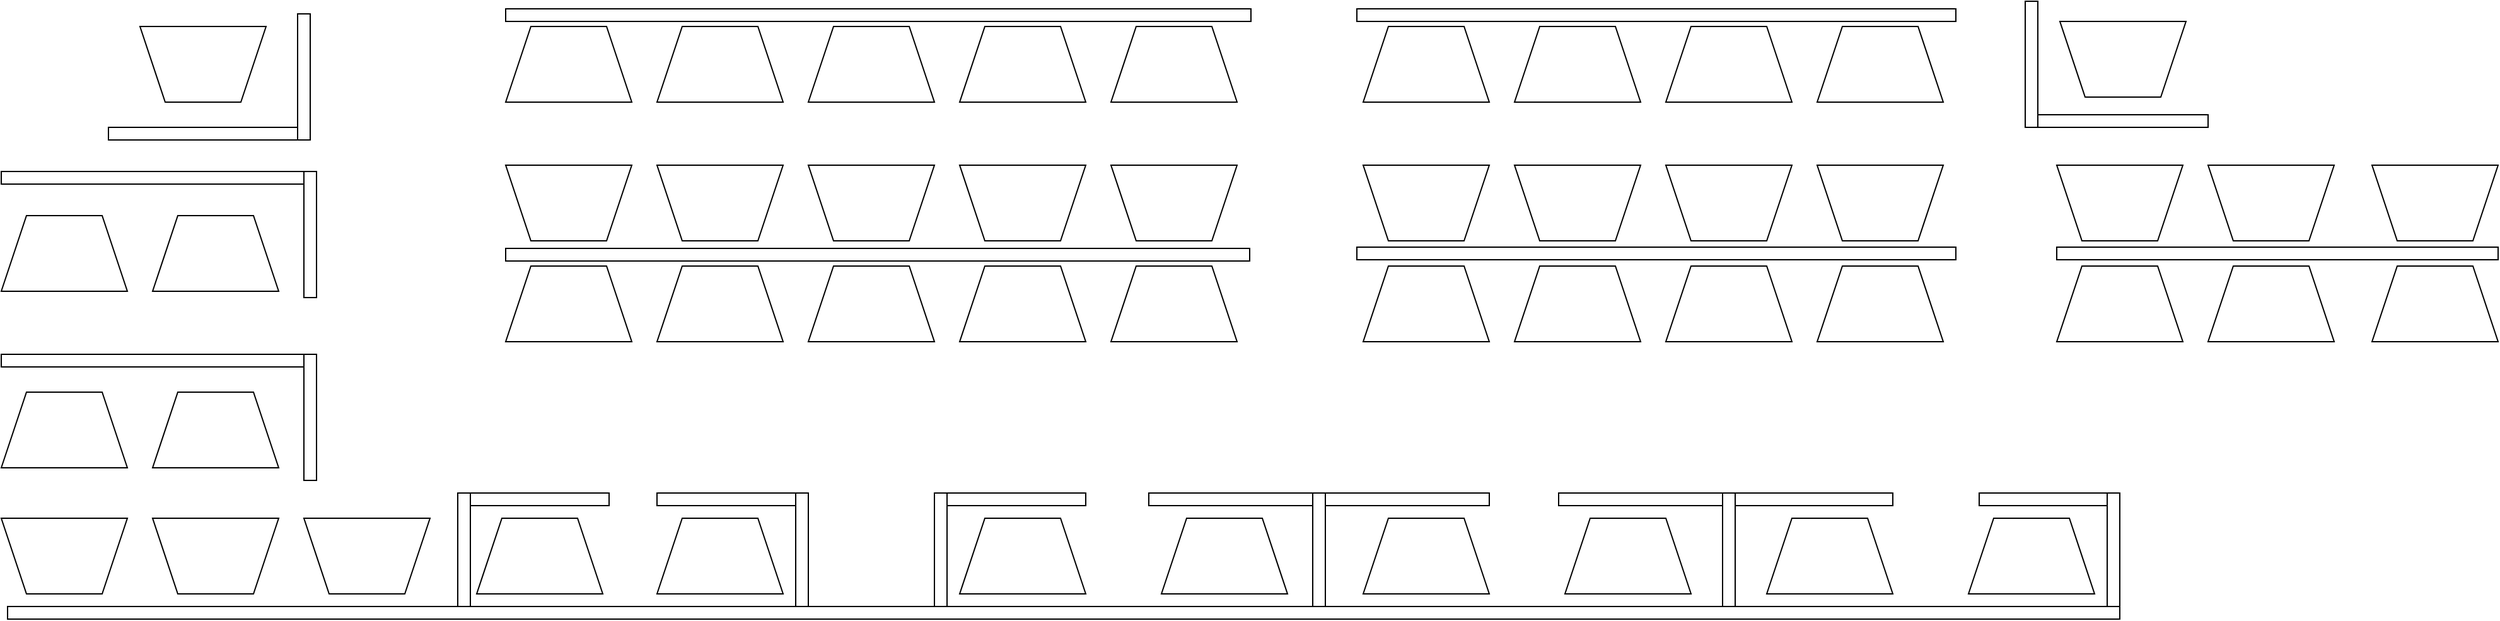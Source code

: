 <mxfile version="12.2.2" type="github" pages="1"><diagram id="UU16xFGlYekMvn4aixaY" name="Page-1"><mxGraphModel dx="2847" dy="964" grid="1" gridSize="10" guides="1" tooltips="1" connect="1" arrows="1" fold="1" page="1" pageScale="1" pageWidth="1169" pageHeight="827" math="0" shadow="0"><root><mxCell id="0"/><mxCell id="1" parent="0"/><mxCell id="57tICekwnjl2I0n6BF8x-1" value="" style="shape=trapezoid;perimeter=trapezoidPerimeter;whiteSpace=wrap;html=1;direction=west;" vertex="1" parent="1"><mxGeometry x="-1040" y="520" width="100" height="60" as="geometry"/></mxCell><mxCell id="57tICekwnjl2I0n6BF8x-2" value="" style="shape=trapezoid;perimeter=trapezoidPerimeter;whiteSpace=wrap;html=1;direction=west;" vertex="1" parent="1"><mxGeometry x="-920" y="520" width="100" height="60" as="geometry"/></mxCell><mxCell id="57tICekwnjl2I0n6BF8x-3" value="" style="shape=trapezoid;perimeter=trapezoidPerimeter;whiteSpace=wrap;html=1;direction=west;" vertex="1" parent="1"><mxGeometry x="-800" y="520" width="100" height="60" as="geometry"/></mxCell><mxCell id="57tICekwnjl2I0n6BF8x-4" value="" style="shape=trapezoid;perimeter=trapezoidPerimeter;whiteSpace=wrap;html=1;direction=east;" vertex="1" parent="1"><mxGeometry x="-1040" y="420" width="100" height="60" as="geometry"/></mxCell><mxCell id="57tICekwnjl2I0n6BF8x-5" value="" style="shape=trapezoid;perimeter=trapezoidPerimeter;whiteSpace=wrap;html=1;direction=east;" vertex="1" parent="1"><mxGeometry x="-920" y="420" width="100" height="60" as="geometry"/></mxCell><mxCell id="57tICekwnjl2I0n6BF8x-7" value="" style="shape=trapezoid;perimeter=trapezoidPerimeter;whiteSpace=wrap;html=1;direction=east;" vertex="1" parent="1"><mxGeometry x="-663" y="520" width="100" height="60" as="geometry"/></mxCell><mxCell id="57tICekwnjl2I0n6BF8x-8" value="" style="shape=trapezoid;perimeter=trapezoidPerimeter;whiteSpace=wrap;html=1;direction=east;" vertex="1" parent="1"><mxGeometry x="-520" y="520" width="100" height="60" as="geometry"/></mxCell><mxCell id="57tICekwnjl2I0n6BF8x-9" value="" style="shape=trapezoid;perimeter=trapezoidPerimeter;whiteSpace=wrap;html=1;direction=east;" vertex="1" parent="1"><mxGeometry x="-280" y="520" width="100" height="60" as="geometry"/></mxCell><mxCell id="57tICekwnjl2I0n6BF8x-10" value="" style="shape=trapezoid;perimeter=trapezoidPerimeter;whiteSpace=wrap;html=1;direction=east;" vertex="1" parent="1"><mxGeometry x="-120" y="520" width="100" height="60" as="geometry"/></mxCell><mxCell id="57tICekwnjl2I0n6BF8x-11" value="" style="shape=trapezoid;perimeter=trapezoidPerimeter;whiteSpace=wrap;html=1;direction=east;" vertex="1" parent="1"><mxGeometry x="40" y="520" width="100" height="60" as="geometry"/></mxCell><mxCell id="57tICekwnjl2I0n6BF8x-12" value="" style="shape=trapezoid;perimeter=trapezoidPerimeter;whiteSpace=wrap;html=1;direction=east;" vertex="1" parent="1"><mxGeometry x="200" y="520" width="100" height="60" as="geometry"/></mxCell><mxCell id="57tICekwnjl2I0n6BF8x-13" value="" style="shape=trapezoid;perimeter=trapezoidPerimeter;whiteSpace=wrap;html=1;direction=east;" vertex="1" parent="1"><mxGeometry x="360" y="520" width="100" height="60" as="geometry"/></mxCell><mxCell id="57tICekwnjl2I0n6BF8x-14" value="" style="shape=trapezoid;perimeter=trapezoidPerimeter;whiteSpace=wrap;html=1;direction=east;" vertex="1" parent="1"><mxGeometry x="520" y="520" width="100" height="60" as="geometry"/></mxCell><mxCell id="57tICekwnjl2I0n6BF8x-15" value="" style="shape=trapezoid;perimeter=trapezoidPerimeter;whiteSpace=wrap;html=1;direction=east;" vertex="1" parent="1"><mxGeometry x="-1040" y="280" width="100" height="60" as="geometry"/></mxCell><mxCell id="57tICekwnjl2I0n6BF8x-16" value="" style="shape=trapezoid;perimeter=trapezoidPerimeter;whiteSpace=wrap;html=1;direction=east;" vertex="1" parent="1"><mxGeometry x="-920" y="280" width="100" height="60" as="geometry"/></mxCell><mxCell id="57tICekwnjl2I0n6BF8x-17" value="" style="shape=trapezoid;perimeter=trapezoidPerimeter;whiteSpace=wrap;html=1;direction=west;" vertex="1" parent="1"><mxGeometry x="-930" y="130" width="100" height="60" as="geometry"/></mxCell><mxCell id="57tICekwnjl2I0n6BF8x-19" value="" style="shape=trapezoid;perimeter=trapezoidPerimeter;whiteSpace=wrap;html=1;direction=east;" vertex="1" parent="1"><mxGeometry x="-640" y="320" width="100" height="60" as="geometry"/></mxCell><mxCell id="57tICekwnjl2I0n6BF8x-20" value="" style="shape=trapezoid;perimeter=trapezoidPerimeter;whiteSpace=wrap;html=1;direction=east;" vertex="1" parent="1"><mxGeometry x="-520" y="320" width="100" height="60" as="geometry"/></mxCell><mxCell id="57tICekwnjl2I0n6BF8x-21" value="" style="shape=trapezoid;perimeter=trapezoidPerimeter;whiteSpace=wrap;html=1;direction=east;" vertex="1" parent="1"><mxGeometry x="-400" y="320" width="100" height="60" as="geometry"/></mxCell><mxCell id="57tICekwnjl2I0n6BF8x-22" value="" style="shape=trapezoid;perimeter=trapezoidPerimeter;whiteSpace=wrap;html=1;direction=east;" vertex="1" parent="1"><mxGeometry x="-280" y="320" width="100" height="60" as="geometry"/></mxCell><mxCell id="57tICekwnjl2I0n6BF8x-23" value="" style="shape=trapezoid;perimeter=trapezoidPerimeter;whiteSpace=wrap;html=1;direction=east;" vertex="1" parent="1"><mxGeometry x="-160" y="320" width="100" height="60" as="geometry"/></mxCell><mxCell id="57tICekwnjl2I0n6BF8x-24" value="" style="shape=trapezoid;perimeter=trapezoidPerimeter;whiteSpace=wrap;html=1;direction=east;" vertex="1" parent="1"><mxGeometry x="-640" y="130" width="100" height="60" as="geometry"/></mxCell><mxCell id="57tICekwnjl2I0n6BF8x-25" value="" style="shape=trapezoid;perimeter=trapezoidPerimeter;whiteSpace=wrap;html=1;direction=east;" vertex="1" parent="1"><mxGeometry x="-520" y="130" width="100" height="60" as="geometry"/></mxCell><mxCell id="57tICekwnjl2I0n6BF8x-26" value="" style="shape=trapezoid;perimeter=trapezoidPerimeter;whiteSpace=wrap;html=1;direction=east;" vertex="1" parent="1"><mxGeometry x="-400" y="130" width="100" height="60" as="geometry"/></mxCell><mxCell id="57tICekwnjl2I0n6BF8x-27" value="" style="shape=trapezoid;perimeter=trapezoidPerimeter;whiteSpace=wrap;html=1;direction=east;" vertex="1" parent="1"><mxGeometry x="-280" y="130" width="100" height="60" as="geometry"/></mxCell><mxCell id="57tICekwnjl2I0n6BF8x-28" value="" style="shape=trapezoid;perimeter=trapezoidPerimeter;whiteSpace=wrap;html=1;direction=east;" vertex="1" parent="1"><mxGeometry x="-160" y="130" width="100" height="60" as="geometry"/></mxCell><mxCell id="57tICekwnjl2I0n6BF8x-29" value="" style="shape=trapezoid;perimeter=trapezoidPerimeter;whiteSpace=wrap;html=1;direction=west;" vertex="1" parent="1"><mxGeometry x="-640" y="240" width="100" height="60" as="geometry"/></mxCell><mxCell id="57tICekwnjl2I0n6BF8x-30" value="" style="shape=trapezoid;perimeter=trapezoidPerimeter;whiteSpace=wrap;html=1;direction=west;" vertex="1" parent="1"><mxGeometry x="-520" y="240" width="100" height="60" as="geometry"/></mxCell><mxCell id="57tICekwnjl2I0n6BF8x-31" value="" style="shape=trapezoid;perimeter=trapezoidPerimeter;whiteSpace=wrap;html=1;direction=west;" vertex="1" parent="1"><mxGeometry x="-400" y="240" width="100" height="60" as="geometry"/></mxCell><mxCell id="57tICekwnjl2I0n6BF8x-32" value="" style="shape=trapezoid;perimeter=trapezoidPerimeter;whiteSpace=wrap;html=1;direction=west;" vertex="1" parent="1"><mxGeometry x="-280" y="240" width="100" height="60" as="geometry"/></mxCell><mxCell id="57tICekwnjl2I0n6BF8x-33" value="" style="shape=trapezoid;perimeter=trapezoidPerimeter;whiteSpace=wrap;html=1;direction=west;" vertex="1" parent="1"><mxGeometry x="-160" y="240" width="100" height="60" as="geometry"/></mxCell><mxCell id="57tICekwnjl2I0n6BF8x-34" value="" style="shape=trapezoid;perimeter=trapezoidPerimeter;whiteSpace=wrap;html=1;direction=east;" vertex="1" parent="1"><mxGeometry x="40" y="320" width="100" height="60" as="geometry"/></mxCell><mxCell id="57tICekwnjl2I0n6BF8x-35" value="" style="shape=trapezoid;perimeter=trapezoidPerimeter;whiteSpace=wrap;html=1;direction=east;" vertex="1" parent="1"><mxGeometry x="160" y="320" width="100" height="60" as="geometry"/></mxCell><mxCell id="57tICekwnjl2I0n6BF8x-36" value="" style="shape=trapezoid;perimeter=trapezoidPerimeter;whiteSpace=wrap;html=1;direction=east;" vertex="1" parent="1"><mxGeometry x="280" y="320" width="100" height="60" as="geometry"/></mxCell><mxCell id="57tICekwnjl2I0n6BF8x-37" value="" style="shape=trapezoid;perimeter=trapezoidPerimeter;whiteSpace=wrap;html=1;direction=east;" vertex="1" parent="1"><mxGeometry x="400" y="320" width="100" height="60" as="geometry"/></mxCell><mxCell id="57tICekwnjl2I0n6BF8x-38" value="" style="shape=trapezoid;perimeter=trapezoidPerimeter;whiteSpace=wrap;html=1;direction=east;" vertex="1" parent="1"><mxGeometry x="590" y="320" width="100" height="60" as="geometry"/></mxCell><mxCell id="57tICekwnjl2I0n6BF8x-39" value="" style="shape=trapezoid;perimeter=trapezoidPerimeter;whiteSpace=wrap;html=1;direction=east;" vertex="1" parent="1"><mxGeometry x="40" y="130" width="100" height="60" as="geometry"/></mxCell><mxCell id="57tICekwnjl2I0n6BF8x-40" value="" style="shape=trapezoid;perimeter=trapezoidPerimeter;whiteSpace=wrap;html=1;direction=east;" vertex="1" parent="1"><mxGeometry x="160" y="130" width="100" height="60" as="geometry"/></mxCell><mxCell id="57tICekwnjl2I0n6BF8x-41" value="" style="shape=trapezoid;perimeter=trapezoidPerimeter;whiteSpace=wrap;html=1;direction=east;" vertex="1" parent="1"><mxGeometry x="280" y="130" width="100" height="60" as="geometry"/></mxCell><mxCell id="57tICekwnjl2I0n6BF8x-42" value="" style="shape=trapezoid;perimeter=trapezoidPerimeter;whiteSpace=wrap;html=1;direction=east;" vertex="1" parent="1"><mxGeometry x="400" y="130" width="100" height="60" as="geometry"/></mxCell><mxCell id="57tICekwnjl2I0n6BF8x-43" value="" style="shape=trapezoid;perimeter=trapezoidPerimeter;whiteSpace=wrap;html=1;direction=west;" vertex="1" parent="1"><mxGeometry x="592.5" y="126" width="100" height="60" as="geometry"/></mxCell><mxCell id="57tICekwnjl2I0n6BF8x-44" value="" style="shape=trapezoid;perimeter=trapezoidPerimeter;whiteSpace=wrap;html=1;direction=west;" vertex="1" parent="1"><mxGeometry x="40" y="240" width="100" height="60" as="geometry"/></mxCell><mxCell id="57tICekwnjl2I0n6BF8x-45" value="" style="shape=trapezoid;perimeter=trapezoidPerimeter;whiteSpace=wrap;html=1;direction=west;" vertex="1" parent="1"><mxGeometry x="160" y="240" width="100" height="60" as="geometry"/></mxCell><mxCell id="57tICekwnjl2I0n6BF8x-46" value="" style="shape=trapezoid;perimeter=trapezoidPerimeter;whiteSpace=wrap;html=1;direction=west;" vertex="1" parent="1"><mxGeometry x="280" y="240" width="100" height="60" as="geometry"/></mxCell><mxCell id="57tICekwnjl2I0n6BF8x-47" value="" style="shape=trapezoid;perimeter=trapezoidPerimeter;whiteSpace=wrap;html=1;direction=west;" vertex="1" parent="1"><mxGeometry x="400" y="240" width="100" height="60" as="geometry"/></mxCell><mxCell id="57tICekwnjl2I0n6BF8x-48" value="" style="shape=trapezoid;perimeter=trapezoidPerimeter;whiteSpace=wrap;html=1;direction=west;" vertex="1" parent="1"><mxGeometry x="590" y="240" width="100" height="60" as="geometry"/></mxCell><mxCell id="57tICekwnjl2I0n6BF8x-49" value="" style="shape=trapezoid;perimeter=trapezoidPerimeter;whiteSpace=wrap;html=1;direction=east;" vertex="1" parent="1"><mxGeometry x="710" y="320" width="100" height="60" as="geometry"/></mxCell><mxCell id="57tICekwnjl2I0n6BF8x-51" value="" style="shape=trapezoid;perimeter=trapezoidPerimeter;whiteSpace=wrap;html=1;direction=west;" vertex="1" parent="1"><mxGeometry x="710" y="240" width="100" height="60" as="geometry"/></mxCell><mxCell id="57tICekwnjl2I0n6BF8x-52" value="" style="shape=trapezoid;perimeter=trapezoidPerimeter;whiteSpace=wrap;html=1;direction=east;" vertex="1" parent="1"><mxGeometry x="840" y="320" width="100" height="60" as="geometry"/></mxCell><mxCell id="57tICekwnjl2I0n6BF8x-53" value="" style="shape=trapezoid;perimeter=trapezoidPerimeter;whiteSpace=wrap;html=1;direction=west;" vertex="1" parent="1"><mxGeometry x="840" y="240" width="100" height="60" as="geometry"/></mxCell><mxCell id="57tICekwnjl2I0n6BF8x-56" value="" style="rounded=0;whiteSpace=wrap;html=1;" vertex="1" parent="1"><mxGeometry x="-955" y="210" width="150" height="10" as="geometry"/></mxCell><mxCell id="57tICekwnjl2I0n6BF8x-57" value="" style="rounded=0;whiteSpace=wrap;html=1;" vertex="1" parent="1"><mxGeometry x="-1040" y="245" width="240" height="10" as="geometry"/></mxCell><mxCell id="57tICekwnjl2I0n6BF8x-58" value="" style="rounded=0;whiteSpace=wrap;html=1;" vertex="1" parent="1"><mxGeometry x="-1040" y="390" width="240" height="10" as="geometry"/></mxCell><mxCell id="57tICekwnjl2I0n6BF8x-59" value="" style="rounded=0;whiteSpace=wrap;html=1;" vertex="1" parent="1"><mxGeometry x="-640" y="306" width="590" height="10" as="geometry"/></mxCell><mxCell id="57tICekwnjl2I0n6BF8x-60" value="" style="rounded=0;whiteSpace=wrap;html=1;" vertex="1" parent="1"><mxGeometry x="35" y="305" width="475" height="10" as="geometry"/></mxCell><mxCell id="57tICekwnjl2I0n6BF8x-61" value="" style="rounded=0;whiteSpace=wrap;html=1;" vertex="1" parent="1"><mxGeometry x="590" y="305" width="350" height="10" as="geometry"/></mxCell><mxCell id="57tICekwnjl2I0n6BF8x-62" value="" style="rounded=0;whiteSpace=wrap;html=1;" vertex="1" parent="1"><mxGeometry x="-668" y="500" width="110" height="10" as="geometry"/></mxCell><mxCell id="57tICekwnjl2I0n6BF8x-63" value="" style="rounded=0;whiteSpace=wrap;html=1;" vertex="1" parent="1"><mxGeometry x="-520" y="500" width="110" height="10" as="geometry"/></mxCell><mxCell id="57tICekwnjl2I0n6BF8x-64" value="" style="rounded=0;whiteSpace=wrap;html=1;" vertex="1" parent="1"><mxGeometry x="-290" y="500" width="110" height="10" as="geometry"/></mxCell><mxCell id="57tICekwnjl2I0n6BF8x-65" value="" style="rounded=0;whiteSpace=wrap;html=1;" vertex="1" parent="1"><mxGeometry x="-130" y="500" width="270" height="10" as="geometry"/></mxCell><mxCell id="57tICekwnjl2I0n6BF8x-67" value="" style="rounded=0;whiteSpace=wrap;html=1;" vertex="1" parent="1"><mxGeometry x="195" y="500" width="265" height="10" as="geometry"/></mxCell><mxCell id="57tICekwnjl2I0n6BF8x-68" value="" style="rounded=0;whiteSpace=wrap;html=1;" vertex="1" parent="1"><mxGeometry x="528.5" y="500" width="110" height="10" as="geometry"/></mxCell><mxCell id="57tICekwnjl2I0n6BF8x-69" value="" style="rounded=0;whiteSpace=wrap;html=1;" vertex="1" parent="1"><mxGeometry x="575" y="200" width="135" height="10" as="geometry"/></mxCell><mxCell id="57tICekwnjl2I0n6BF8x-70" value="" style="rounded=0;whiteSpace=wrap;html=1;" vertex="1" parent="1"><mxGeometry x="35" y="116" width="475" height="10" as="geometry"/></mxCell><mxCell id="57tICekwnjl2I0n6BF8x-71" value="" style="rounded=0;whiteSpace=wrap;html=1;" vertex="1" parent="1"><mxGeometry x="-640" y="116" width="591" height="10" as="geometry"/></mxCell><mxCell id="57tICekwnjl2I0n6BF8x-72" value="" style="rounded=0;whiteSpace=wrap;html=1;direction=south;" vertex="1" parent="1"><mxGeometry x="-805" y="120" width="10" height="100" as="geometry"/></mxCell><mxCell id="57tICekwnjl2I0n6BF8x-73" value="" style="rounded=0;whiteSpace=wrap;html=1;direction=south;" vertex="1" parent="1"><mxGeometry x="-800" y="245" width="10" height="100" as="geometry"/></mxCell><mxCell id="57tICekwnjl2I0n6BF8x-74" value="" style="rounded=0;whiteSpace=wrap;html=1;direction=south;" vertex="1" parent="1"><mxGeometry x="-800" y="390" width="10" height="100" as="geometry"/></mxCell><mxCell id="57tICekwnjl2I0n6BF8x-75" value="" style="rounded=0;whiteSpace=wrap;html=1;direction=south;" vertex="1" parent="1"><mxGeometry x="-678" y="500" width="10" height="90" as="geometry"/></mxCell><mxCell id="57tICekwnjl2I0n6BF8x-76" value="" style="rounded=0;whiteSpace=wrap;html=1;" vertex="1" parent="1"><mxGeometry x="-1035" y="590" width="1675" height="10" as="geometry"/></mxCell><mxCell id="57tICekwnjl2I0n6BF8x-77" value="" style="rounded=0;whiteSpace=wrap;html=1;direction=south;" vertex="1" parent="1"><mxGeometry x="565" y="110" width="10" height="100" as="geometry"/></mxCell><mxCell id="57tICekwnjl2I0n6BF8x-80" value="" style="rounded=0;whiteSpace=wrap;html=1;direction=south;" vertex="1" parent="1"><mxGeometry x="-410" y="500" width="10" height="90" as="geometry"/></mxCell><mxCell id="57tICekwnjl2I0n6BF8x-81" value="" style="rounded=0;whiteSpace=wrap;html=1;direction=south;" vertex="1" parent="1"><mxGeometry x="-300" y="500" width="10" height="90" as="geometry"/></mxCell><mxCell id="57tICekwnjl2I0n6BF8x-83" value="" style="rounded=0;whiteSpace=wrap;html=1;direction=south;" vertex="1" parent="1"><mxGeometry y="500" width="10" height="90" as="geometry"/></mxCell><mxCell id="57tICekwnjl2I0n6BF8x-84" value="" style="rounded=0;whiteSpace=wrap;html=1;direction=south;" vertex="1" parent="1"><mxGeometry x="325" y="500" width="10" height="90" as="geometry"/></mxCell><mxCell id="57tICekwnjl2I0n6BF8x-85" value="" style="rounded=0;whiteSpace=wrap;html=1;direction=south;" vertex="1" parent="1"><mxGeometry x="630" y="500" width="10" height="90" as="geometry"/></mxCell></root></mxGraphModel></diagram></mxfile>